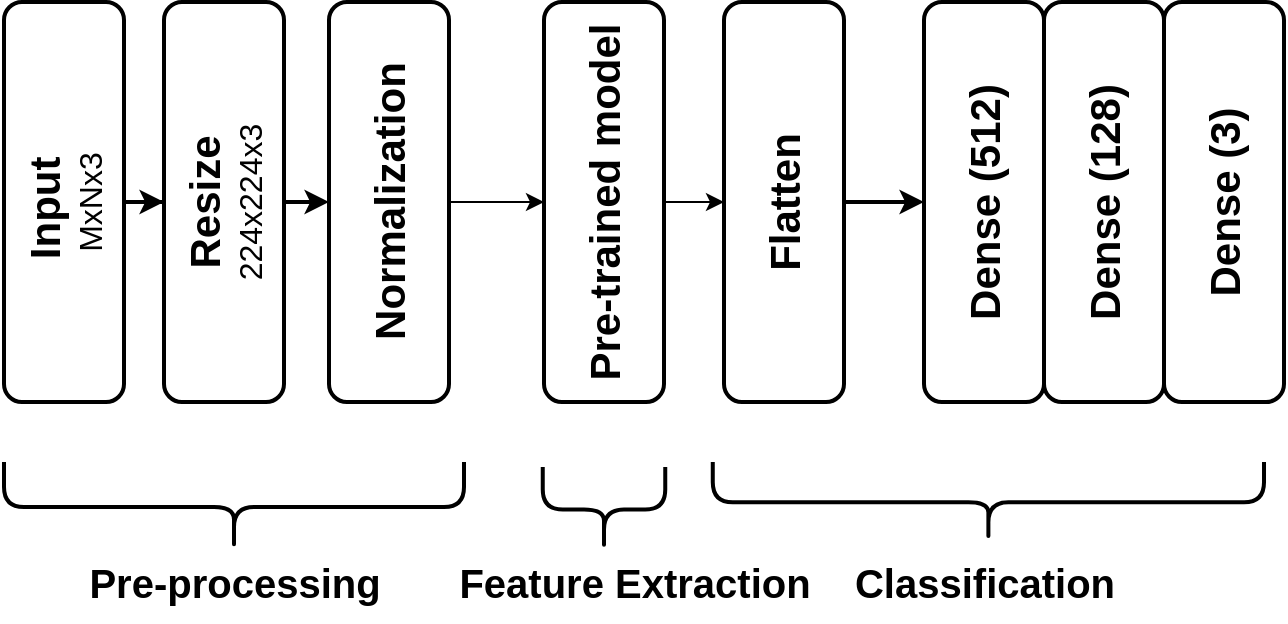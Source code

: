 <mxfile version="21.5.2" type="device">
  <diagram name="Page-1" id="4ml5jSpULQjlNNlSD3eU">
    <mxGraphModel dx="1105" dy="746" grid="1" gridSize="10" guides="1" tooltips="1" connect="1" arrows="1" fold="1" page="1" pageScale="1" pageWidth="1200" pageHeight="1600" math="0" shadow="0">
      <root>
        <mxCell id="0" />
        <mxCell id="1" parent="0" />
        <mxCell id="7qkod4AInbRbRMI81gZa-2" style="edgeStyle=orthogonalEdgeStyle;rounded=0;orthogonalLoop=1;jettySize=auto;html=1;entryX=0.5;entryY=0;entryDx=0;entryDy=0;strokeWidth=2;" edge="1" parent="1" source="7qkod4AInbRbRMI81gZa-3" target="7qkod4AInbRbRMI81gZa-38">
          <mxGeometry relative="1" as="geometry" />
        </mxCell>
        <mxCell id="7qkod4AInbRbRMI81gZa-3" value="&lt;b style=&quot;font-size: 21px;&quot;&gt;Input&amp;nbsp;&lt;/b&gt;&lt;br&gt;&lt;font style=&quot;font-size: 16px;&quot;&gt;MxNx3&lt;/font&gt;" style="rounded=1;whiteSpace=wrap;html=1;rotation=-90;strokeWidth=2;" vertex="1" parent="1">
          <mxGeometry x="-40" y="310" width="200" height="60" as="geometry" />
        </mxCell>
        <mxCell id="7qkod4AInbRbRMI81gZa-31" style="edgeStyle=orthogonalEdgeStyle;rounded=0;orthogonalLoop=1;jettySize=auto;html=1;strokeWidth=2;" edge="1" parent="1" source="7qkod4AInbRbRMI81gZa-32" target="7qkod4AInbRbRMI81gZa-34">
          <mxGeometry relative="1" as="geometry" />
        </mxCell>
        <mxCell id="7qkod4AInbRbRMI81gZa-32" value="&lt;span style=&quot;font-size: 21px;&quot;&gt;&lt;b&gt;Flatten&lt;/b&gt;&lt;/span&gt;" style="rounded=1;whiteSpace=wrap;html=1;rotation=-90;strokeWidth=2;" vertex="1" parent="1">
          <mxGeometry x="320" y="310" width="200" height="60" as="geometry" />
        </mxCell>
        <mxCell id="7qkod4AInbRbRMI81gZa-34" value="&lt;span style=&quot;font-size: 21px;&quot;&gt;&lt;b&gt;Dense (512)&lt;/b&gt;&lt;/span&gt;" style="rounded=1;whiteSpace=wrap;html=1;rotation=-90;strokeWidth=2;" vertex="1" parent="1">
          <mxGeometry x="420" y="310" width="200" height="60" as="geometry" />
        </mxCell>
        <mxCell id="7qkod4AInbRbRMI81gZa-35" value="&lt;span style=&quot;font-size: 21px;&quot;&gt;&lt;b&gt;Dense (128)&lt;/b&gt;&lt;/span&gt;" style="rounded=1;whiteSpace=wrap;html=1;rotation=-90;strokeWidth=2;" vertex="1" parent="1">
          <mxGeometry x="480" y="310" width="200" height="60" as="geometry" />
        </mxCell>
        <mxCell id="7qkod4AInbRbRMI81gZa-36" value="&lt;span style=&quot;font-size: 21px;&quot;&gt;&lt;b&gt;Dense (3)&lt;/b&gt;&lt;/span&gt;" style="rounded=1;whiteSpace=wrap;html=1;rotation=-90;strokeWidth=2;" vertex="1" parent="1">
          <mxGeometry x="540" y="310" width="200" height="60" as="geometry" />
        </mxCell>
        <mxCell id="7qkod4AInbRbRMI81gZa-37" style="edgeStyle=orthogonalEdgeStyle;rounded=0;orthogonalLoop=1;jettySize=auto;html=1;entryX=0.5;entryY=0;entryDx=0;entryDy=0;strokeWidth=2;" edge="1" parent="1" source="7qkod4AInbRbRMI81gZa-38" target="7qkod4AInbRbRMI81gZa-40">
          <mxGeometry relative="1" as="geometry" />
        </mxCell>
        <mxCell id="7qkod4AInbRbRMI81gZa-38" value="&lt;b style=&quot;font-size: 21px;&quot;&gt;Resize&lt;br&gt;&lt;/b&gt;&lt;font style=&quot;font-size: 16px;&quot;&gt;224x224x3&lt;/font&gt;" style="rounded=1;whiteSpace=wrap;html=1;rotation=-90;strokeWidth=2;" vertex="1" parent="1">
          <mxGeometry x="40" y="310" width="200" height="60" as="geometry" />
        </mxCell>
        <mxCell id="7qkod4AInbRbRMI81gZa-52" style="edgeStyle=orthogonalEdgeStyle;rounded=0;orthogonalLoop=1;jettySize=auto;html=1;entryX=0.5;entryY=0;entryDx=0;entryDy=0;" edge="1" parent="1" source="7qkod4AInbRbRMI81gZa-40" target="7qkod4AInbRbRMI81gZa-48">
          <mxGeometry relative="1" as="geometry" />
        </mxCell>
        <mxCell id="7qkod4AInbRbRMI81gZa-40" value="&lt;span style=&quot;font-size: 21px;&quot;&gt;&lt;b&gt;Normalization&lt;/b&gt;&lt;/span&gt;" style="rounded=1;whiteSpace=wrap;html=1;rotation=-90;strokeWidth=2;" vertex="1" parent="1">
          <mxGeometry x="122.5" y="310" width="200" height="60" as="geometry" />
        </mxCell>
        <mxCell id="7qkod4AInbRbRMI81gZa-41" value="" style="shape=curlyBracket;whiteSpace=wrap;html=1;rounded=1;flipH=1;labelPosition=right;verticalLabelPosition=middle;align=left;verticalAlign=middle;strokeWidth=2;rotation=90;" vertex="1" parent="1">
          <mxGeometry x="122.5" y="377.5" width="45" height="230" as="geometry" />
        </mxCell>
        <mxCell id="7qkod4AInbRbRMI81gZa-42" value="&lt;b&gt;&lt;font style=&quot;font-size: 20px;&quot;&gt;Pre-processing&lt;/font&gt;&lt;/b&gt;" style="text;html=1;align=center;verticalAlign=middle;resizable=0;points=[];autosize=1;strokeColor=none;fillColor=none;" vertex="1" parent="1">
          <mxGeometry x="60" y="510" width="170" height="40" as="geometry" />
        </mxCell>
        <mxCell id="7qkod4AInbRbRMI81gZa-43" value="" style="shape=curlyBracket;whiteSpace=wrap;html=1;rounded=1;flipH=1;labelPosition=right;verticalLabelPosition=middle;align=left;verticalAlign=middle;strokeWidth=2;rotation=90;size=0.5;" vertex="1" parent="1">
          <mxGeometry x="308.75" y="463.12" width="42.5" height="61.25" as="geometry" />
        </mxCell>
        <mxCell id="7qkod4AInbRbRMI81gZa-44" value="&lt;b&gt;&lt;font style=&quot;font-size: 20px;&quot;&gt;Feature Extraction&lt;/font&gt;&lt;/b&gt;" style="text;html=1;align=center;verticalAlign=middle;resizable=0;points=[];autosize=1;strokeColor=none;fillColor=none;" vertex="1" parent="1">
          <mxGeometry x="245" y="510" width="200" height="40" as="geometry" />
        </mxCell>
        <mxCell id="7qkod4AInbRbRMI81gZa-45" value="" style="shape=curlyBracket;whiteSpace=wrap;html=1;rounded=1;flipH=1;labelPosition=right;verticalLabelPosition=middle;align=left;verticalAlign=middle;strokeWidth=2;rotation=90;" vertex="1" parent="1">
          <mxGeometry x="502.04" y="352.35" width="40.31" height="275.62" as="geometry" />
        </mxCell>
        <mxCell id="7qkod4AInbRbRMI81gZa-46" value="&lt;b&gt;&lt;font style=&quot;font-size: 20px;&quot;&gt;Classification&lt;/font&gt;&lt;/b&gt;" style="text;html=1;align=center;verticalAlign=middle;resizable=0;points=[];autosize=1;strokeColor=none;fillColor=none;" vertex="1" parent="1">
          <mxGeometry x="445" y="510" width="150" height="40" as="geometry" />
        </mxCell>
        <mxCell id="7qkod4AInbRbRMI81gZa-50" style="edgeStyle=orthogonalEdgeStyle;rounded=0;orthogonalLoop=1;jettySize=auto;html=1;entryX=0.5;entryY=0;entryDx=0;entryDy=0;" edge="1" parent="1" source="7qkod4AInbRbRMI81gZa-48" target="7qkod4AInbRbRMI81gZa-32">
          <mxGeometry relative="1" as="geometry" />
        </mxCell>
        <mxCell id="7qkod4AInbRbRMI81gZa-48" value="&lt;span style=&quot;font-size: 21px;&quot;&gt;&lt;b&gt;Pre-trained model&lt;/b&gt;&lt;/span&gt;" style="rounded=1;whiteSpace=wrap;html=1;rotation=-90;strokeWidth=2;" vertex="1" parent="1">
          <mxGeometry x="230" y="310" width="200" height="60" as="geometry" />
        </mxCell>
      </root>
    </mxGraphModel>
  </diagram>
</mxfile>
